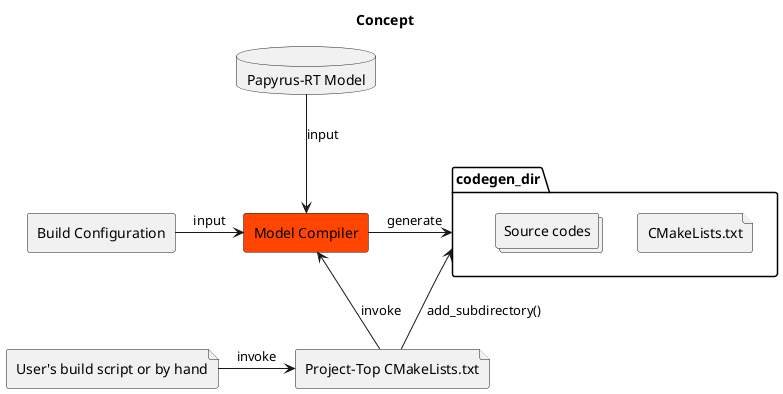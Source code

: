 @startuml

title Concept

database "Papyrus-RT Model" as model
rectangle "Build Configuration" as bc
rectangle "Model Compiler" as model_compiler #OrangeRed

folder "codegen_dir" as codegen_dir {

    file "CMakeLists.txt" as cmake_codegen
    collections "Source codes" as sources
}

file "User's build script or by hand" as user_build_script
file "Project-Top CMakeLists.txt" as project_top_cmake

model -down-> model_compiler: input
bc -right-> model_compiler: input
model_compiler -right-> codegen_dir: generate

user_build_script -right-> project_top_cmake: invoke
model_compiler <-down- project_top_cmake: invoke
codegen_dir <-down- project_top_cmake: add_subdirectory()

@enduml
